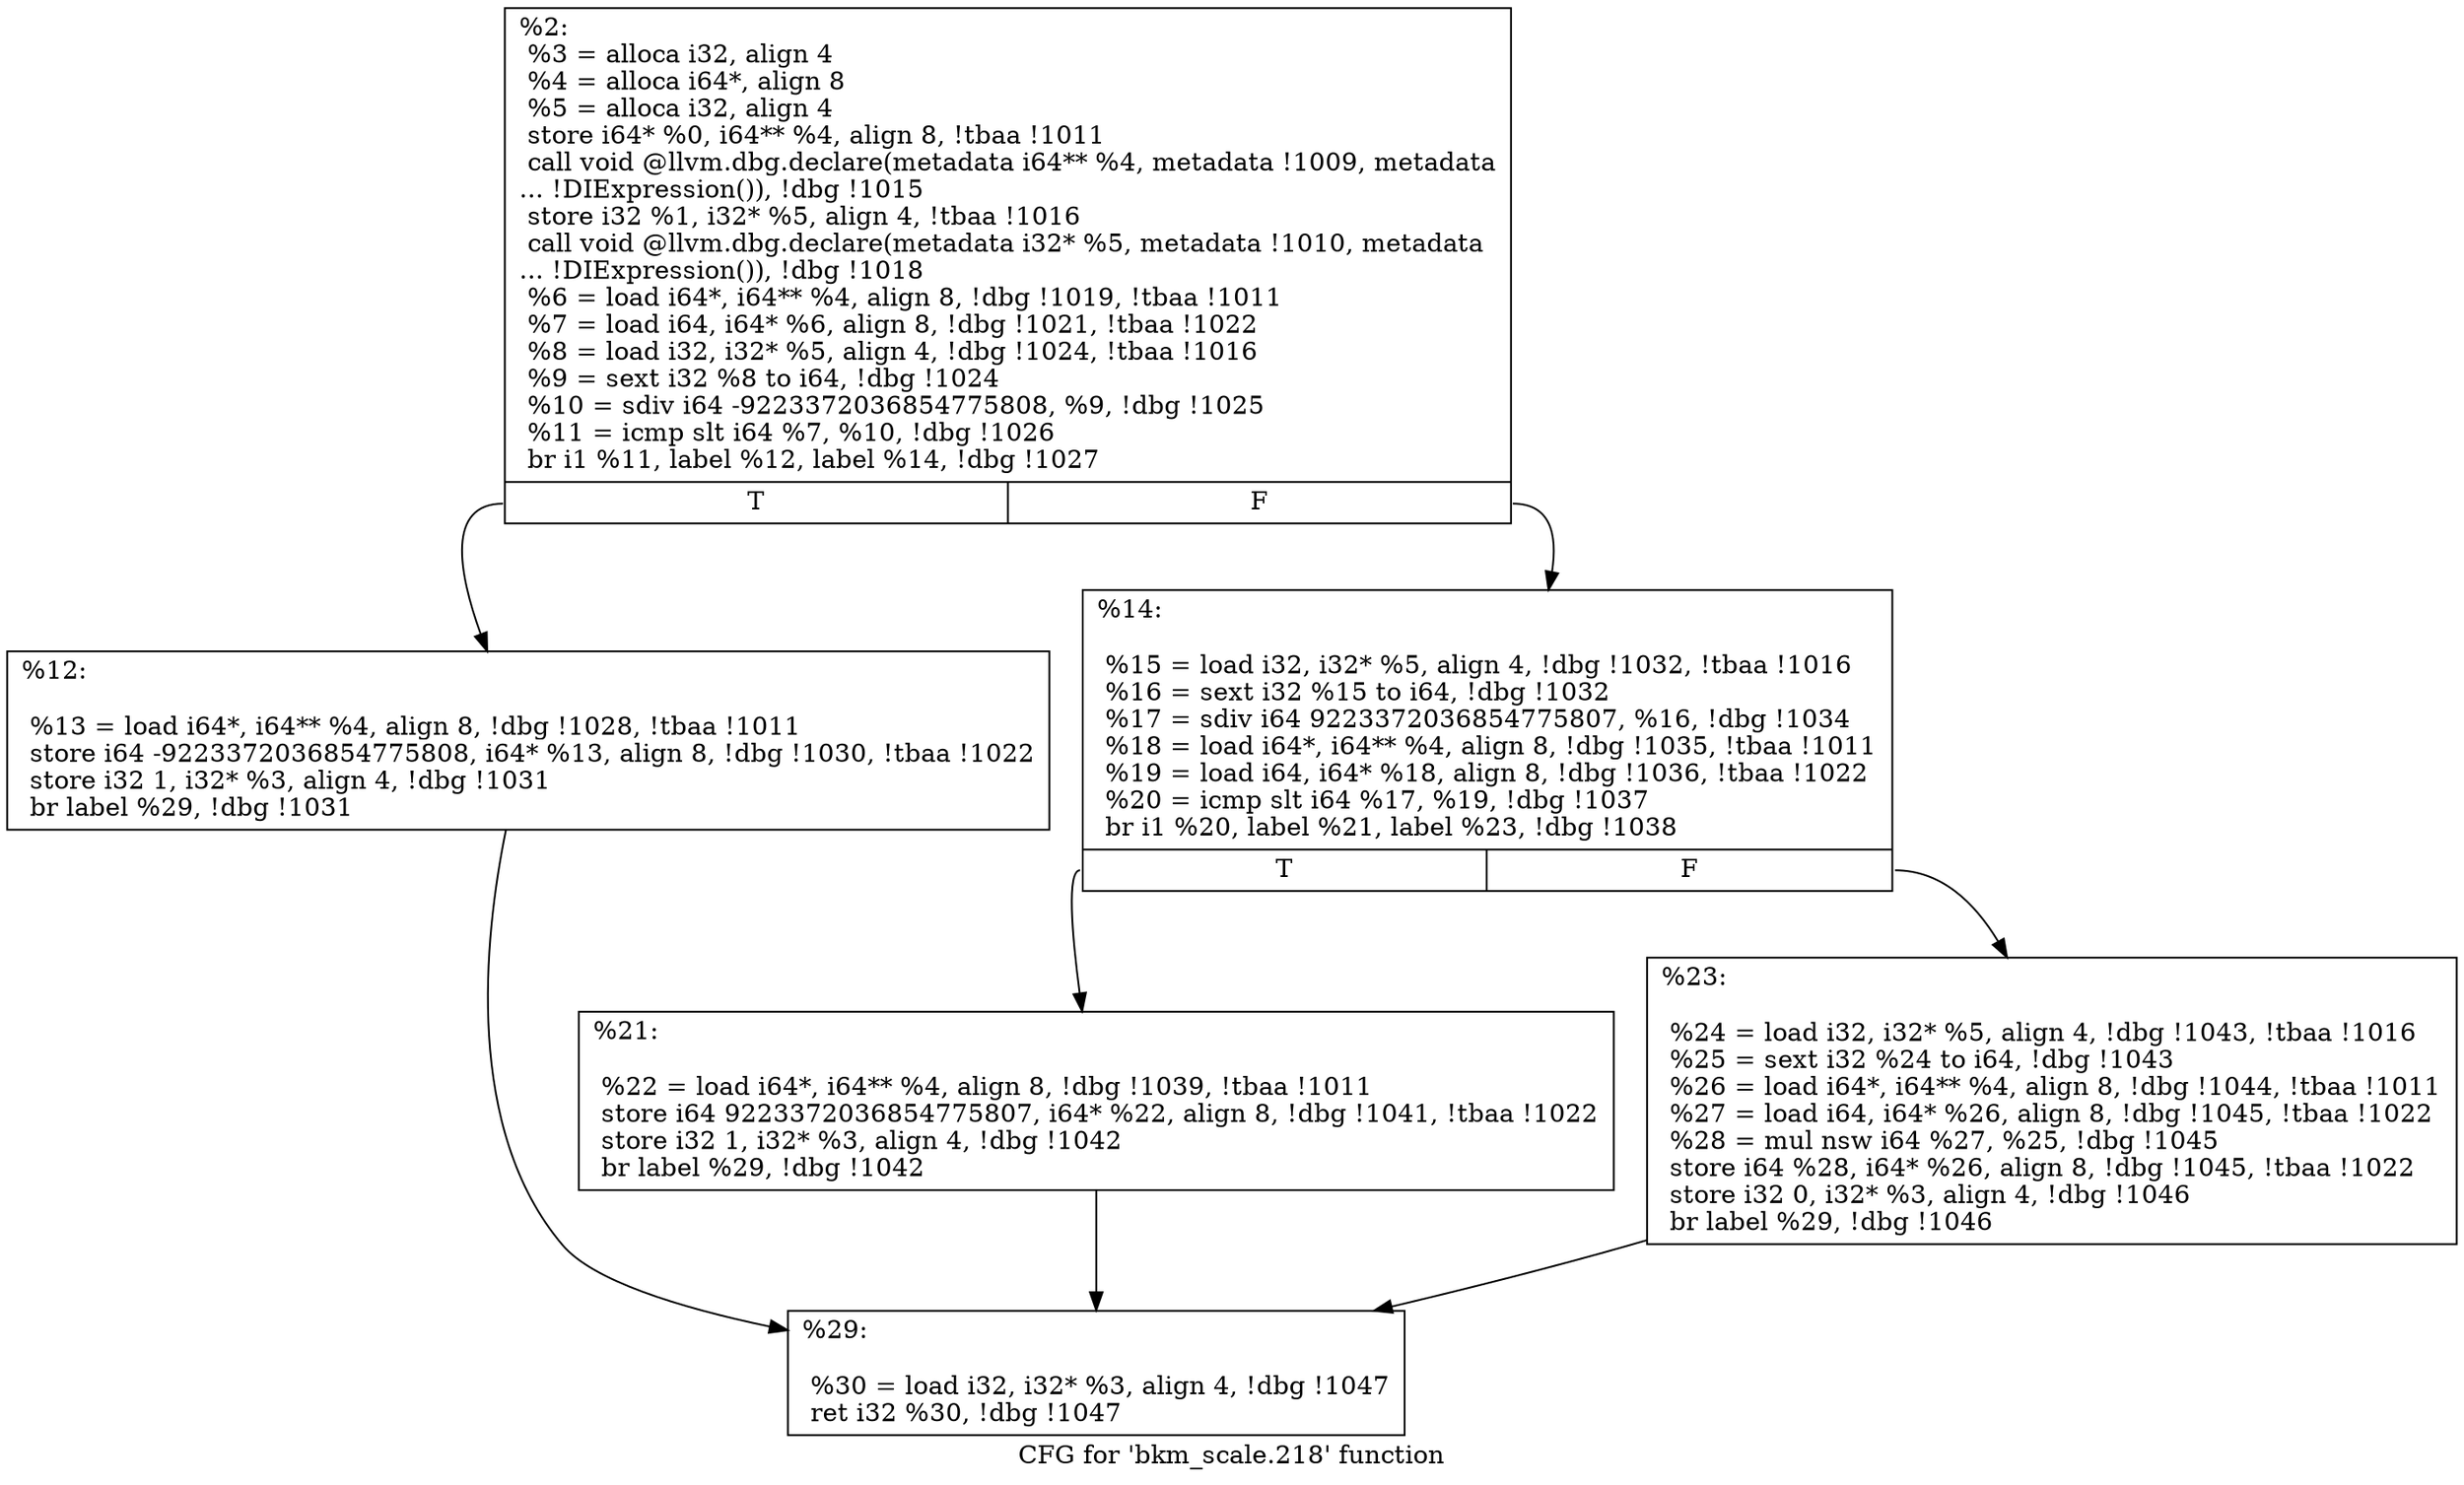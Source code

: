 digraph "CFG for 'bkm_scale.218' function" {
	label="CFG for 'bkm_scale.218' function";

	Node0x16ed940 [shape=record,label="{%2:\l  %3 = alloca i32, align 4\l  %4 = alloca i64*, align 8\l  %5 = alloca i32, align 4\l  store i64* %0, i64** %4, align 8, !tbaa !1011\l  call void @llvm.dbg.declare(metadata i64** %4, metadata !1009, metadata\l... !DIExpression()), !dbg !1015\l  store i32 %1, i32* %5, align 4, !tbaa !1016\l  call void @llvm.dbg.declare(metadata i32* %5, metadata !1010, metadata\l... !DIExpression()), !dbg !1018\l  %6 = load i64*, i64** %4, align 8, !dbg !1019, !tbaa !1011\l  %7 = load i64, i64* %6, align 8, !dbg !1021, !tbaa !1022\l  %8 = load i32, i32* %5, align 4, !dbg !1024, !tbaa !1016\l  %9 = sext i32 %8 to i64, !dbg !1024\l  %10 = sdiv i64 -9223372036854775808, %9, !dbg !1025\l  %11 = icmp slt i64 %7, %10, !dbg !1026\l  br i1 %11, label %12, label %14, !dbg !1027\l|{<s0>T|<s1>F}}"];
	Node0x16ed940:s0 -> Node0x16eda30;
	Node0x16ed940:s1 -> Node0x16eda80;
	Node0x16eda30 [shape=record,label="{%12:\l\l  %13 = load i64*, i64** %4, align 8, !dbg !1028, !tbaa !1011\l  store i64 -9223372036854775808, i64* %13, align 8, !dbg !1030, !tbaa !1022\l  store i32 1, i32* %3, align 4, !dbg !1031\l  br label %29, !dbg !1031\l}"];
	Node0x16eda30 -> Node0x16edb70;
	Node0x16eda80 [shape=record,label="{%14:\l\l  %15 = load i32, i32* %5, align 4, !dbg !1032, !tbaa !1016\l  %16 = sext i32 %15 to i64, !dbg !1032\l  %17 = sdiv i64 9223372036854775807, %16, !dbg !1034\l  %18 = load i64*, i64** %4, align 8, !dbg !1035, !tbaa !1011\l  %19 = load i64, i64* %18, align 8, !dbg !1036, !tbaa !1022\l  %20 = icmp slt i64 %17, %19, !dbg !1037\l  br i1 %20, label %21, label %23, !dbg !1038\l|{<s0>T|<s1>F}}"];
	Node0x16eda80:s0 -> Node0x16edad0;
	Node0x16eda80:s1 -> Node0x16edb20;
	Node0x16edad0 [shape=record,label="{%21:\l\l  %22 = load i64*, i64** %4, align 8, !dbg !1039, !tbaa !1011\l  store i64 9223372036854775807, i64* %22, align 8, !dbg !1041, !tbaa !1022\l  store i32 1, i32* %3, align 4, !dbg !1042\l  br label %29, !dbg !1042\l}"];
	Node0x16edad0 -> Node0x16edb70;
	Node0x16edb20 [shape=record,label="{%23:\l\l  %24 = load i32, i32* %5, align 4, !dbg !1043, !tbaa !1016\l  %25 = sext i32 %24 to i64, !dbg !1043\l  %26 = load i64*, i64** %4, align 8, !dbg !1044, !tbaa !1011\l  %27 = load i64, i64* %26, align 8, !dbg !1045, !tbaa !1022\l  %28 = mul nsw i64 %27, %25, !dbg !1045\l  store i64 %28, i64* %26, align 8, !dbg !1045, !tbaa !1022\l  store i32 0, i32* %3, align 4, !dbg !1046\l  br label %29, !dbg !1046\l}"];
	Node0x16edb20 -> Node0x16edb70;
	Node0x16edb70 [shape=record,label="{%29:\l\l  %30 = load i32, i32* %3, align 4, !dbg !1047\l  ret i32 %30, !dbg !1047\l}"];
}
